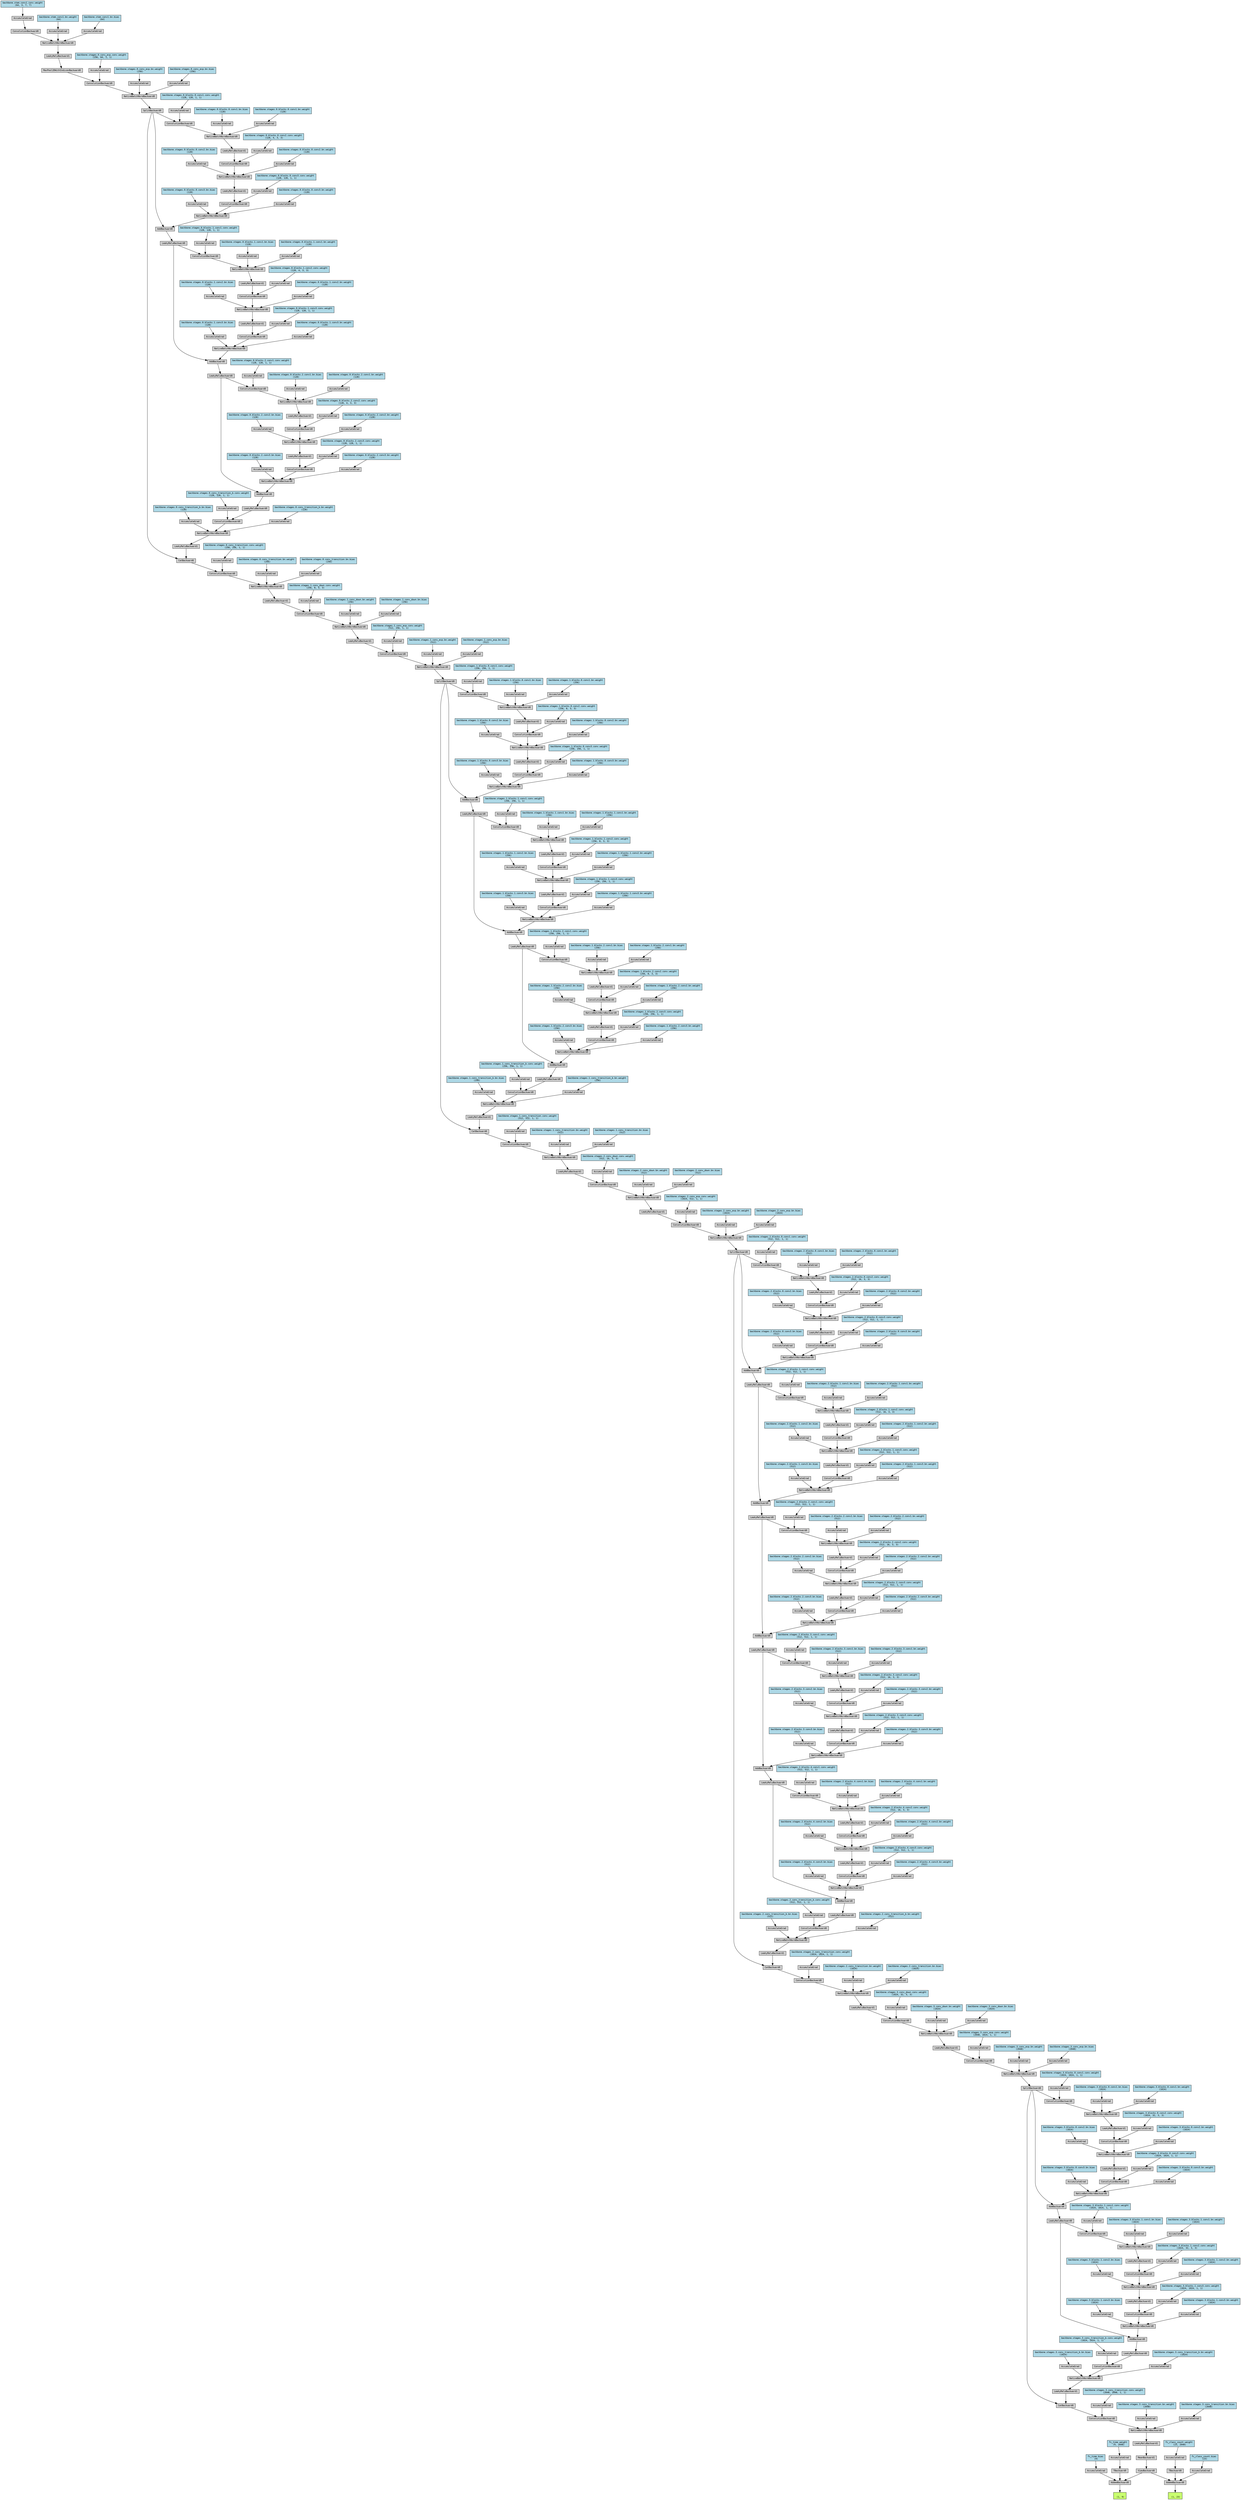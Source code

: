 digraph {
	graph [size="161.1,161.1"]
	node [align=left fontname=monospace fontsize=10 height=0.2 ranksep=0.1 shape=box style=filled]
	139917091875232 [label="
 (1, 23)" fillcolor=darkolivegreen1]
	139916966796112 [label=AddmmBackward0]
	139916966796160 -> 139916966796112
	139916967378752 [label="fc_class_count.bias
 (23)" fillcolor=lightblue]
	139916967378752 -> 139916966796160
	139916966796160 [label=AccumulateGrad]
	139916966796784 -> 139916966796112
	139916966796784 [label=ViewBackward0]
	139916966796496 -> 139916966796784
	139916966796496 [label=MeanBackward1]
	139916966795776 -> 139916966796496
	139916966795776 [label=LeakyReluBackward1]
	139916966795632 -> 139916966795776
	139916966795632 [label=NativeBatchNormBackward0]
	139916966795584 -> 139916966795632
	139916966795584 [label=ConvolutionBackward0]
	139916966795200 -> 139916966795584
	139916966795200 [label=CatBackward0]
	139916966794864 -> 139916966795200
	139916966794864 [label=SplitBackward0]
	139916966794672 -> 139916966794864
	139916966794672 [label=NativeBatchNormBackward0]
	139916966794624 -> 139916966794672
	139916966794624 [label=ConvolutionBackward0]
	139916966794240 -> 139916966794624
	139916966794240 [label=LeakyReluBackward1]
	139916966793904 -> 139916966794240
	139916966793904 [label=NativeBatchNormBackward0]
	139916966793808 -> 139916966793904
	139916966793808 [label=ConvolutionBackward0]
	139916966793424 -> 139916966793808
	139916966793424 [label=LeakyReluBackward1]
	139916966793280 -> 139916966793424
	139916966793280 [label=NativeBatchNormBackward0]
	139916966764352 -> 139916966793280
	139916966764352 [label=ConvolutionBackward0]
	139916966764016 -> 139916966764352
	139916966764016 [label=CatBackward0]
	139916966763728 -> 139916966764016
	139916966763728 [label=SplitBackward0]
	139916966763584 -> 139916966763728
	139916966763584 [label=NativeBatchNormBackward0]
	139916966763392 -> 139916966763584
	139916966763392 [label=ConvolutionBackward0]
	139916966763056 -> 139916966763392
	139916966763056 [label=LeakyReluBackward1]
	139916966762768 -> 139916966763056
	139916966762768 [label=NativeBatchNormBackward0]
	139916966762576 -> 139916966762768
	139916966762576 [label=ConvolutionBackward0]
	139916966762288 -> 139916966762576
	139916966762288 [label=LeakyReluBackward1]
	139916966762096 -> 139916966762288
	139916966762096 [label=NativeBatchNormBackward0]
	139916966762048 -> 139916966762096
	139916966762048 [label=ConvolutionBackward0]
	139916966761664 -> 139916966762048
	139916966761664 [label=CatBackward0]
	139916966761328 -> 139916966761664
	139916966761328 [label=SplitBackward0]
	139916966761136 -> 139916966761328
	139916966761136 [label=NativeBatchNormBackward0]
	139916966761088 -> 139916966761136
	139916966761088 [label=ConvolutionBackward0]
	139916966760704 -> 139916966761088
	139916966760704 [label=LeakyReluBackward1]
	139916966760512 -> 139916966760704
	139916966760512 [label=NativeBatchNormBackward0]
	139916966731536 -> 139916966760512
	139916966731536 [label=ConvolutionBackward0]
	139916966731152 -> 139916966731536
	139916966731152 [label=LeakyReluBackward1]
	139916966731008 -> 139916966731152
	139916966731008 [label=NativeBatchNormBackward0]
	139916966730816 -> 139916966731008
	139916966730816 [label=ConvolutionBackward0]
	139916966730480 -> 139916966730816
	139916966730480 [label=CatBackward0]
	139916966730192 -> 139916966730480
	139916966730192 [label=SplitBackward0]
	139916966730048 -> 139916966730192
	139916966730048 [label=NativeBatchNormBackward0]
	139916966729856 -> 139916966730048
	139916966729856 [label=ConvolutionBackward0]
	139916966729520 -> 139916966729856
	139916966729520 [label=MaxPool2DWithIndicesBackward0]
	139916966729232 -> 139916966729520
	139916966729232 [label=LeakyReluBackward1]
	139916966729040 -> 139916966729232
	139916966729040 [label=NativeBatchNormBackward0]
	139916966728848 -> 139916966729040
	139916966728848 [label=ConvolutionBackward0]
	139916966728656 -> 139916966728848
	139917011348912 [label="backbone.stem.conv1.conv.weight
 (64, 3, 7, 7)" fillcolor=lightblue]
	139917011348912 -> 139916966728656
	139916966728656 [label=AccumulateGrad]
	139916966729088 -> 139916966729040
	139917011348832 [label="backbone.stem.conv1.bn.weight
 (64)" fillcolor=lightblue]
	139917011348832 -> 139916966729088
	139916966729088 [label=AccumulateGrad]
	139916966729424 -> 139916966729040
	139917011348752 [label="backbone.stem.conv1.bn.bias
 (64)" fillcolor=lightblue]
	139917011348752 -> 139916966729424
	139916966729424 [label=AccumulateGrad]
	139916966729616 -> 139916966729856
	139917011347312 [label="backbone.stages.0.conv_exp.conv.weight
 (256, 64, 1, 1)" fillcolor=lightblue]
	139917011347312 -> 139916966729616
	139916966729616 [label=AccumulateGrad]
	139916966729808 -> 139916966730048
	139917011347392 [label="backbone.stages.0.conv_exp.bn.weight
 (256)" fillcolor=lightblue]
	139917011347392 -> 139916966729808
	139916966729808 [label=AccumulateGrad]
	139916966730240 -> 139916966730048
	139917011347232 [label="backbone.stages.0.conv_exp.bn.bias
 (256)" fillcolor=lightblue]
	139917011347232 -> 139916966730240
	139916966730240 [label=AccumulateGrad]
	139916966730432 -> 139916966730480
	139916966730432 [label=LeakyReluBackward1]
	139916966729664 -> 139916966730432
	139916966729664 [label=NativeBatchNormBackward0]
	139916966729280 -> 139916966729664
	139916966729280 [label=ConvolutionBackward0]
	139916966728560 -> 139916966729280
	139916966728560 [label=LeakyReluBackward0]
	139916966728272 -> 139916966728560
	139916966728272 [label=AddBackward0]
	139916966728080 -> 139916966728272
	139916966728080 [label=NativeBatchNormBackward0]
	139916966727936 -> 139916966728080
	139916966727936 [label=ConvolutionBackward0]
	139916966727744 -> 139916966727936
	139916966727744 [label=LeakyReluBackward1]
	139916966702672 -> 139916966727744
	139916966702672 [label=NativeBatchNormBackward0]
	139916966702480 -> 139916966702672
	139916966702480 [label=ConvolutionBackward0]
	139916966702192 -> 139916966702480
	139916966702192 [label=LeakyReluBackward1]
	139916966702000 -> 139916966702192
	139916966702000 [label=NativeBatchNormBackward0]
	139916966701952 -> 139916966702000
	139916966701952 [label=ConvolutionBackward0]
	139916966728320 -> 139916966701952
	139916966728320 [label=LeakyReluBackward0]
	139916966701376 -> 139916966728320
	139916966701376 [label=AddBackward0]
	139916966701184 -> 139916966701376
	139916966701184 [label=NativeBatchNormBackward0]
	139916966700944 -> 139916966701184
	139916966700944 [label=ConvolutionBackward0]
	139916966700560 -> 139916966700944
	139916966700560 [label=LeakyReluBackward1]
	139916966700416 -> 139916966700560
	139916966700416 [label=NativeBatchNormBackward0]
	139916966700224 -> 139916966700416
	139916966700224 [label=ConvolutionBackward0]
	139916966700032 -> 139916966700224
	139916966700032 [label=LeakyReluBackward1]
	139916966699600 -> 139916966700032
	139916966699600 [label=NativeBatchNormBackward0]
	139916966699408 -> 139916966699600
	139916966699408 [label=ConvolutionBackward0]
	139916966701232 -> 139916966699408
	139916966701232 [label=LeakyReluBackward0]
	139916966699072 -> 139916966701232
	139916966699072 [label=AddBackward0]
	139916966699312 -> 139916966699072
	139916966699312 [label=NativeBatchNormBackward0]
	139916966674000 -> 139916966699312
	139916966674000 [label=ConvolutionBackward0]
	139916966673712 -> 139916966674000
	139916966673712 [label=LeakyReluBackward1]
	139916966673520 -> 139916966673712
	139916966673520 [label=NativeBatchNormBackward0]
	139916966673472 -> 139916966673520
	139916966673472 [label=ConvolutionBackward0]
	139916966673088 -> 139916966673472
	139916966673088 [label=LeakyReluBackward1]
	139916966672752 -> 139916966673088
	139916966672752 [label=NativeBatchNormBackward0]
	139916966672656 -> 139916966672752
	139916966672656 [label=ConvolutionBackward0]
	139916966730192 -> 139916966672656
	139916966672272 -> 139916966672656
	139917011345632 [label="backbone.stages.0.blocks.0.conv1.conv.weight
 (128, 128, 1, 1)" fillcolor=lightblue]
	139917011345632 -> 139916966672272
	139916966672272 [label=AccumulateGrad]
	139916966672704 -> 139916966672752
	139917099063552 [label="backbone.stages.0.blocks.0.conv1.bn.weight
 (128)" fillcolor=lightblue]
	139917099063552 -> 139916966672704
	139916966672704 [label=AccumulateGrad]
	139916966672848 -> 139916966672752
	139917010835232 [label="backbone.stages.0.blocks.0.conv1.bn.bias
 (128)" fillcolor=lightblue]
	139917010835232 -> 139916966672848
	139916966672848 [label=AccumulateGrad]
	139916966673040 -> 139916966673472
	139917010834752 [label="backbone.stages.0.blocks.0.conv2.conv.weight
 (128, 4, 3, 3)" fillcolor=lightblue]
	139917010834752 -> 139916966673040
	139916966673040 [label=AccumulateGrad]
	139916966673424 -> 139916966673520
	139917010834912 [label="backbone.stages.0.blocks.0.conv2.bn.weight
 (128)" fillcolor=lightblue]
	139917010834912 -> 139916966673424
	139916966673424 [label=AccumulateGrad]
	139916966673664 -> 139916966673520
	139917010835072 [label="backbone.stages.0.blocks.0.conv2.bn.bias
 (128)" fillcolor=lightblue]
	139917010835072 -> 139916966673664
	139916966673664 [label=AccumulateGrad]
	139916966673856 -> 139916966674000
	139917010834272 [label="backbone.stages.0.blocks.0.conv3.conv.weight
 (128, 128, 1, 1)" fillcolor=lightblue]
	139917010834272 -> 139916966673856
	139916966673856 [label=AccumulateGrad]
	139916966674240 -> 139916966699312
	139917010834432 [label="backbone.stages.0.blocks.0.conv3.bn.weight
 (128)" fillcolor=lightblue]
	139917010834432 -> 139916966674240
	139916966674240 [label=AccumulateGrad]
	139916966674384 -> 139916966699312
	139917010834592 [label="backbone.stages.0.blocks.0.conv3.bn.bias
 (128)" fillcolor=lightblue]
	139917010834592 -> 139916966674384
	139916966674384 [label=AccumulateGrad]
	139916966730192 -> 139916966699072
	139916966699216 -> 139916966699408
	139917010833952 [label="backbone.stages.0.blocks.1.conv1.conv.weight
 (128, 128, 1, 1)" fillcolor=lightblue]
	139917010833952 -> 139916966699216
	139916966699216 [label=AccumulateGrad]
	139916966699648 -> 139916966699600
	139917010834112 [label="backbone.stages.0.blocks.1.conv1.bn.weight
 (128)" fillcolor=lightblue]
	139917010834112 -> 139916966699648
	139916966699648 [label=AccumulateGrad]
	139916966699792 -> 139916966699600
	139917010833552 [label="backbone.stages.0.blocks.1.conv1.bn.bias
 (128)" fillcolor=lightblue]
	139917010833552 -> 139916966699792
	139916966699792 [label=AccumulateGrad]
	139916966699984 -> 139916966700224
	139917010835872 [label="backbone.stages.0.blocks.1.conv2.conv.weight
 (128, 4, 3, 3)" fillcolor=lightblue]
	139917010835872 -> 139916966699984
	139916966699984 [label=AccumulateGrad]
	139916966700272 -> 139916966700416
	139917010835952 [label="backbone.stages.0.blocks.1.conv2.bn.weight
 (128)" fillcolor=lightblue]
	139917010835952 -> 139916966700272
	139916966700272 [label=AccumulateGrad]
	139916966700608 -> 139916966700416
	139917010835712 [label="backbone.stages.0.blocks.1.conv2.bn.bias
 (128)" fillcolor=lightblue]
	139917010835712 -> 139916966700608
	139916966700608 [label=AccumulateGrad]
	139916966700800 -> 139916966700944
	139917010836192 [label="backbone.stages.0.blocks.1.conv3.conv.weight
 (128, 128, 1, 1)" fillcolor=lightblue]
	139917010836192 -> 139916966700800
	139916966700800 [label=AccumulateGrad]
	139916966701040 -> 139916966701184
	139917010836272 [label="backbone.stages.0.blocks.1.conv3.bn.weight
 (128)" fillcolor=lightblue]
	139917010836272 -> 139916966701040
	139916966701040 [label=AccumulateGrad]
	139916966701136 -> 139916966701184
	139917010836352 [label="backbone.stages.0.blocks.1.conv3.bn.bias
 (128)" fillcolor=lightblue]
	139917010836352 -> 139916966701136
	139916966701136 [label=AccumulateGrad]
	139916966701232 -> 139916966701376
	139916966701568 -> 139916966701952
	139917010836752 [label="backbone.stages.0.blocks.2.conv1.conv.weight
 (128, 128, 1, 1)" fillcolor=lightblue]
	139917010836752 -> 139916966701568
	139916966701568 [label=AccumulateGrad]
	139916966701904 -> 139916966702000
	139917010836832 [label="backbone.stages.0.blocks.2.conv1.bn.weight
 (128)" fillcolor=lightblue]
	139917010836832 -> 139916966701904
	139916966701904 [label=AccumulateGrad]
	139916966702144 -> 139916966702000
	139917010836912 [label="backbone.stages.0.blocks.2.conv1.bn.bias
 (128)" fillcolor=lightblue]
	139917010836912 -> 139916966702144
	139916966702144 [label=AccumulateGrad]
	139916966702336 -> 139916966702480
	139917010837392 [label="backbone.stages.0.blocks.2.conv2.conv.weight
 (128, 4, 3, 3)" fillcolor=lightblue]
	139917010837392 -> 139916966702336
	139916966702336 [label=AccumulateGrad]
	139916966702720 -> 139916966702672
	139916968591424 [label="backbone.stages.0.blocks.2.conv2.bn.weight
 (128)" fillcolor=lightblue]
	139916968591424 -> 139916966702720
	139916966702720 [label=AccumulateGrad]
	139916966702864 -> 139916966702672
	139916968591504 [label="backbone.stages.0.blocks.2.conv2.bn.bias
 (128)" fillcolor=lightblue]
	139916968591504 -> 139916966702864
	139916966702864 [label=AccumulateGrad]
	139916966702960 -> 139916966727936
	139916968591824 [label="backbone.stages.0.blocks.2.conv3.conv.weight
 (128, 128, 1, 1)" fillcolor=lightblue]
	139916968591824 -> 139916966702960
	139916966702960 [label=AccumulateGrad]
	139916966727888 -> 139916966728080
	139916968591904 [label="backbone.stages.0.blocks.2.conv3.bn.weight
 (128)" fillcolor=lightblue]
	139916968591904 -> 139916966727888
	139916966727888 [label=AccumulateGrad]
	139916966728128 -> 139916966728080
	139916968591984 [label="backbone.stages.0.blocks.2.conv3.bn.bias
 (128)" fillcolor=lightblue]
	139916968591984 -> 139916966728128
	139916966728128 [label=AccumulateGrad]
	139916966728320 -> 139916966728272
	139916966728464 -> 139916966729280
	139916968592304 [label="backbone.stages.0.conv_transition_b.conv.weight
 (128, 128, 1, 1)" fillcolor=lightblue]
	139916968592304 -> 139916966728464
	139916966728464 [label=AccumulateGrad]
	139916966728896 -> 139916966729664
	139916968592384 [label="backbone.stages.0.conv_transition_b.bn.weight
 (128)" fillcolor=lightblue]
	139916968592384 -> 139916966728896
	139916966728896 [label=AccumulateGrad]
	139916966730000 -> 139916966729664
	139916968592464 [label="backbone.stages.0.conv_transition_b.bn.bias
 (128)" fillcolor=lightblue]
	139916968592464 -> 139916966730000
	139916966730000 [label=AccumulateGrad]
	139916966730576 -> 139916966730816
	139916968592864 [label="backbone.stages.0.conv_transition.conv.weight
 (256, 256, 1, 1)" fillcolor=lightblue]
	139916968592864 -> 139916966730576
	139916966730576 [label=AccumulateGrad]
	139916966730768 -> 139916966731008
	139916968592944 [label="backbone.stages.0.conv_transition.bn.weight
 (256)" fillcolor=lightblue]
	139916968592944 -> 139916966730768
	139916966730768 [label=AccumulateGrad]
	139916966731200 -> 139916966731008
	139916968593024 [label="backbone.stages.0.conv_transition.bn.bias
 (256)" fillcolor=lightblue]
	139916968593024 -> 139916966731200
	139916966731200 [label=AccumulateGrad]
	139916966731392 -> 139916966731536
	139916968593504 [label="backbone.stages.1.conv_down.conv.weight
 (256, 8, 3, 3)" fillcolor=lightblue]
	139916968593504 -> 139916966731392
	139916966731392 [label=AccumulateGrad]
	139916966731584 -> 139916966760512
	139916968593584 [label="backbone.stages.1.conv_down.bn.weight
 (256)" fillcolor=lightblue]
	139916968593584 -> 139916966731584
	139916966731584 [label=AccumulateGrad]
	139916966731728 -> 139916966760512
	139916968593664 [label="backbone.stages.1.conv_down.bn.bias
 (256)" fillcolor=lightblue]
	139916968593664 -> 139916966731728
	139916966731728 [label=AccumulateGrad]
	139916966760656 -> 139916966761088
	139916968593984 [label="backbone.stages.1.conv_exp.conv.weight
 (512, 256, 1, 1)" fillcolor=lightblue]
	139916968593984 -> 139916966760656
	139916966760656 [label=AccumulateGrad]
	139916966761040 -> 139916966761136
	139916968594064 [label="backbone.stages.1.conv_exp.bn.weight
 (512)" fillcolor=lightblue]
	139916968594064 -> 139916966761040
	139916966761040 [label=AccumulateGrad]
	139916966761280 -> 139916966761136
	139916968594144 [label="backbone.stages.1.conv_exp.bn.bias
 (512)" fillcolor=lightblue]
	139916968594144 -> 139916966761280
	139916966761280 [label=AccumulateGrad]
	139916966761472 -> 139916966761664
	139916966761472 [label=LeakyReluBackward1]
	139916966760896 -> 139916966761472
	139916966760896 [label=NativeBatchNormBackward0]
	139916966761232 -> 139916966760896
	139916966761232 [label=ConvolutionBackward0]
	139916966730960 -> 139916966761232
	139916966730960 [label=LeakyReluBackward0]
	139916966730384 -> 139916966730960
	139916966730384 [label=AddBackward0]
	139916966727792 -> 139916966730384
	139916966727792 [label=NativeBatchNormBackward0]
	139916966728512 -> 139916966727792
	139916966728512 [label=ConvolutionBackward0]
	139916966701520 -> 139916966728512
	139916966701520 [label=LeakyReluBackward1]
	139916966700992 -> 139916966701520
	139916966700992 [label=NativeBatchNormBackward0]
	139916966701328 -> 139916966700992
	139916966701328 [label=ConvolutionBackward0]
	139916966700368 -> 139916966701328
	139916966700368 [label=LeakyReluBackward1]
	139916966699840 -> 139916966700368
	139916966699840 [label=NativeBatchNormBackward0]
	139916966699120 -> 139916966699840
	139916966699120 [label=ConvolutionBackward0]
	139916966728704 -> 139916966699120
	139916966728704 [label=LeakyReluBackward0]
	139916966672512 -> 139916966728704
	139916966672512 [label=AddBackward0]
	139916966672896 -> 139916966672512
	139916966672896 [label=NativeBatchNormBackward0]
	139916966672464 -> 139916966672896
	139916966672464 [label=ConvolutionBackward0]
	139916966671792 -> 139916966672464
	139916966671792 [label=LeakyReluBackward1]
	139916966671600 -> 139916966671792
	139916966671600 [label=NativeBatchNormBackward0]
	139916966671552 -> 139916966671600
	139916966671552 [label=ConvolutionBackward0]
	139916966671168 -> 139916966671552
	139916966671168 [label=LeakyReluBackward1]
	139916966670832 -> 139916966671168
	139916966670832 [label=NativeBatchNormBackward0]
	139916966670736 -> 139916966670832
	139916966670736 [label=ConvolutionBackward0]
	139916966672560 -> 139916966670736
	139916966672560 [label=LeakyReluBackward0]
	139916966670544 -> 139916966672560
	139916966670544 [label=AddBackward0]
	139916966645328 -> 139916966670544
	139916966645328 [label=NativeBatchNormBackward0]
	139916966645232 -> 139916966645328
	139916966645232 [label=ConvolutionBackward0]
	139916966644944 -> 139916966645232
	139916966644944 [label=LeakyReluBackward1]
	139916966644800 -> 139916966644944
	139916966644800 [label=NativeBatchNormBackward0]
	139916966644608 -> 139916966644800
	139916966644608 [label=ConvolutionBackward0]
	139916966644224 -> 139916966644608
	139916966644224 [label=LeakyReluBackward1]
	139916966643984 -> 139916966644224
	139916966643984 [label=NativeBatchNormBackward0]
	139916966643792 -> 139916966643984
	139916966643792 [label=ConvolutionBackward0]
	139916966761328 -> 139916966643792
	139916966643408 -> 139916966643792
	139916968594624 [label="backbone.stages.1.blocks.0.conv1.conv.weight
 (256, 256, 1, 1)" fillcolor=lightblue]
	139916968594624 -> 139916966643408
	139916966643408 [label=AccumulateGrad]
	139916966644032 -> 139916966643984
	139916968594704 [label="backbone.stages.1.blocks.0.conv1.bn.weight
 (256)" fillcolor=lightblue]
	139916968594704 -> 139916966644032
	139916966644032 [label=AccumulateGrad]
	139916966644176 -> 139916966643984
	139916968594784 [label="backbone.stages.1.blocks.0.conv1.bn.bias
 (256)" fillcolor=lightblue]
	139916968594784 -> 139916966644176
	139916966644176 [label=AccumulateGrad]
	139916966644272 -> 139916966644608
	139916968595264 [label="backbone.stages.1.blocks.0.conv2.conv.weight
 (256, 8, 3, 3)" fillcolor=lightblue]
	139916968595264 -> 139916966644272
	139916966644272 [label=AccumulateGrad]
	139916966644560 -> 139916966644800
	139916968595344 [label="backbone.stages.1.blocks.0.conv2.bn.weight
 (256)" fillcolor=lightblue]
	139916968595344 -> 139916966644560
	139916966644560 [label=AccumulateGrad]
	139916966644992 -> 139916966644800
	139916968804416 [label="backbone.stages.1.blocks.0.conv2.bn.bias
 (256)" fillcolor=lightblue]
	139916968804416 -> 139916966644992
	139916966644992 [label=AccumulateGrad]
	139916966645040 -> 139916966645232
	139916968804736 [label="backbone.stages.1.blocks.0.conv3.conv.weight
 (256, 256, 1, 1)" fillcolor=lightblue]
	139916968804736 -> 139916966645040
	139916966645040 [label=AccumulateGrad]
	139916966645376 -> 139916966645328
	139916968804816 [label="backbone.stages.1.blocks.0.conv3.bn.weight
 (256)" fillcolor=lightblue]
	139916968804816 -> 139916966645376
	139916966645376 [label=AccumulateGrad]
	139916966645712 -> 139916966645328
	139916968804896 [label="backbone.stages.1.blocks.0.conv3.bn.bias
 (256)" fillcolor=lightblue]
	139916968804896 -> 139916966645712
	139916966645712 [label=AccumulateGrad]
	139916966761328 -> 139916966670544
	139916966670400 -> 139916966670736
	139916968805296 [label="backbone.stages.1.blocks.1.conv1.conv.weight
 (256, 256, 1, 1)" fillcolor=lightblue]
	139916968805296 -> 139916966670400
	139916966670400 [label=AccumulateGrad]
	139916966670784 -> 139916966670832
	139916968805376 [label="backbone.stages.1.blocks.1.conv1.bn.weight
 (256)" fillcolor=lightblue]
	139916968805376 -> 139916966670784
	139916966670784 [label=AccumulateGrad]
	139916966670928 -> 139916966670832
	139916968805456 [label="backbone.stages.1.blocks.1.conv1.bn.bias
 (256)" fillcolor=lightblue]
	139916968805456 -> 139916966670928
	139916966670928 [label=AccumulateGrad]
	139916966671120 -> 139916966671552
	139916968805936 [label="backbone.stages.1.blocks.1.conv2.conv.weight
 (256, 8, 3, 3)" fillcolor=lightblue]
	139916968805936 -> 139916966671120
	139916966671120 [label=AccumulateGrad]
	139916966671504 -> 139916966671600
	139916968806016 [label="backbone.stages.1.blocks.1.conv2.bn.weight
 (256)" fillcolor=lightblue]
	139916968806016 -> 139916966671504
	139916966671504 [label=AccumulateGrad]
	139916966671744 -> 139916966671600
	139916968806096 [label="backbone.stages.1.blocks.1.conv2.bn.bias
 (256)" fillcolor=lightblue]
	139916968806096 -> 139916966671744
	139916966671744 [label=AccumulateGrad]
	139916966671936 -> 139916966672464
	139916968806416 [label="backbone.stages.1.blocks.1.conv3.conv.weight
 (256, 256, 1, 1)" fillcolor=lightblue]
	139916968806416 -> 139916966671936
	139916966671936 [label=AccumulateGrad]
	139916966672320 -> 139916966672896
	139916968806496 [label="backbone.stages.1.blocks.1.conv3.bn.weight
 (256)" fillcolor=lightblue]
	139916968806496 -> 139916966672320
	139916966672320 [label=AccumulateGrad]
	139916966672080 -> 139916966672896
	139916968806576 [label="backbone.stages.1.blocks.1.conv3.bn.bias
 (256)" fillcolor=lightblue]
	139916968806576 -> 139916966672080
	139916966672080 [label=AccumulateGrad]
	139916966672560 -> 139916966672512
	139916966673232 -> 139916966699120
	139916968806976 [label="backbone.stages.1.blocks.2.conv1.conv.weight
 (256, 256, 1, 1)" fillcolor=lightblue]
	139916968806976 -> 139916966673232
	139916966673232 [label=AccumulateGrad]
	139916966699264 -> 139916966699840
	139916968807056 [label="backbone.stages.1.blocks.2.conv1.bn.weight
 (256)" fillcolor=lightblue]
	139916968807056 -> 139916966699264
	139916966699264 [label=AccumulateGrad]
	139916966674048 -> 139916966699840
	139916968807136 [label="backbone.stages.1.blocks.2.conv1.bn.bias
 (256)" fillcolor=lightblue]
	139916968807136 -> 139916966674048
	139916966674048 [label=AccumulateGrad]
	139916966700176 -> 139916966701328
	139916968807616 [label="backbone.stages.1.blocks.2.conv2.conv.weight
 (256, 8, 3, 3)" fillcolor=lightblue]
	139916968807616 -> 139916966700176
	139916966700176 [label=AccumulateGrad]
	139916966701760 -> 139916966700992
	139916968807696 [label="backbone.stages.1.blocks.2.conv2.bn.weight
 (256)" fillcolor=lightblue]
	139916968807696 -> 139916966701760
	139916966701760 [label=AccumulateGrad]
	139916966701712 -> 139916966700992
	139916968807776 [label="backbone.stages.1.blocks.2.conv2.bn.bias
 (256)" fillcolor=lightblue]
	139916968807776 -> 139916966701712
	139916966701712 [label=AccumulateGrad]
	139916966702912 -> 139916966728512
	139916968808096 [label="backbone.stages.1.blocks.2.conv3.conv.weight
 (256, 256, 1, 1)" fillcolor=lightblue]
	139916968808096 -> 139916966702912
	139916966702912 [label=AccumulateGrad]
	139916966728752 -> 139916966727792
	139916968808176 [label="backbone.stages.1.blocks.2.conv3.bn.weight
 (256)" fillcolor=lightblue]
	139916968808176 -> 139916966728752
	139916966728752 [label=AccumulateGrad]
	139916966703056 -> 139916966727792
	139916968808256 [label="backbone.stages.1.blocks.2.conv3.bn.bias
 (256)" fillcolor=lightblue]
	139916968808256 -> 139916966703056
	139916966703056 [label=AccumulateGrad]
	139916966728704 -> 139916966730384
	139916966730672 -> 139916966761232
	139916968517856 [label="backbone.stages.1.conv_transition_b.conv.weight
 (256, 256, 1, 1)" fillcolor=lightblue]
	139916968517856 -> 139916966730672
	139916966730672 [label=AccumulateGrad]
	139916966731440 -> 139916966760896
	139916968517936 [label="backbone.stages.1.conv_transition_b.bn.weight
 (256)" fillcolor=lightblue]
	139916968517936 -> 139916966731440
	139916966731440 [label=AccumulateGrad]
	139916966731344 -> 139916966760896
	139916968518016 [label="backbone.stages.1.conv_transition_b.bn.bias
 (256)" fillcolor=lightblue]
	139916968518016 -> 139916966731344
	139916966731344 [label=AccumulateGrad]
	139916966761616 -> 139916966762048
	139916968518416 [label="backbone.stages.1.conv_transition.conv.weight
 (512, 512, 1, 1)" fillcolor=lightblue]
	139916968518416 -> 139916966761616
	139916966761616 [label=AccumulateGrad]
	139916966762000 -> 139916966762096
	139916968518496 [label="backbone.stages.1.conv_transition.bn.weight
 (512)" fillcolor=lightblue]
	139916968518496 -> 139916966762000
	139916966762000 [label=AccumulateGrad]
	139916966762240 -> 139916966762096
	139916968518576 [label="backbone.stages.1.conv_transition.bn.bias
 (512)" fillcolor=lightblue]
	139916968518576 -> 139916966762240
	139916966762240 [label=AccumulateGrad]
	139916966762432 -> 139916966762576
	139916968519056 [label="backbone.stages.2.conv_down.conv.weight
 (512, 16, 3, 3)" fillcolor=lightblue]
	139916968519056 -> 139916966762432
	139916966762432 [label=AccumulateGrad]
	139916966762816 -> 139916966762768
	139916968519136 [label="backbone.stages.2.conv_down.bn.weight
 (512)" fillcolor=lightblue]
	139916968519136 -> 139916966762816
	139916966762816 [label=AccumulateGrad]
	139916966762960 -> 139916966762768
	139916968519216 [label="backbone.stages.2.conv_down.bn.bias
 (512)" fillcolor=lightblue]
	139916968519216 -> 139916966762960
	139916966762960 [label=AccumulateGrad]
	139916966763152 -> 139916966763392
	139916968519536 [label="backbone.stages.2.conv_exp.conv.weight
 (1024, 512, 1, 1)" fillcolor=lightblue]
	139916968519536 -> 139916966763152
	139916966763152 [label=AccumulateGrad]
	139916966763344 -> 139916966763584
	139916968519616 [label="backbone.stages.2.conv_exp.bn.weight
 (1024)" fillcolor=lightblue]
	139916968519616 -> 139916966763344
	139916966763344 [label=AccumulateGrad]
	139916966763776 -> 139916966763584
	139916968519696 [label="backbone.stages.2.conv_exp.bn.bias
 (1024)" fillcolor=lightblue]
	139916968519696 -> 139916966763776
	139916966763776 [label=AccumulateGrad]
	139916966763968 -> 139916966764016
	139916966763968 [label=LeakyReluBackward1]
	139916966763200 -> 139916966763968
	139916966763200 [label=NativeBatchNormBackward0]
	139916966762624 -> 139916966763200
	139916966762624 [label=ConvolutionBackward0]
	139916966762192 -> 139916966762624
	139916966762192 [label=LeakyReluBackward0]
	139916966761424 -> 139916966762192
	139916966761424 [label=AddBackward0]
	139916966729472 -> 139916966761424
	139916966729472 [label=NativeBatchNormBackward0]
	139916966729712 -> 139916966729472
	139916966729712 [label=ConvolutionBackward0]
	139916966699456 -> 139916966729712
	139916966699456 [label=LeakyReluBackward1]
	139916966672128 -> 139916966699456
	139916966672128 [label=NativeBatchNormBackward0]
	139916966673616 -> 139916966672128
	139916966673616 [label=ConvolutionBackward0]
	139916966671696 -> 139916966673616
	139916966671696 [label=LeakyReluBackward1]
	139916966670976 -> 139916966671696
	139916966670976 [label=NativeBatchNormBackward0]
	139916966645568 -> 139916966670976
	139916966645568 [label=ConvolutionBackward0]
	139916966730624 -> 139916966645568
	139916966730624 [label=LeakyReluBackward0]
	139916966643840 -> 139916966730624
	139916966643840 [label=AddBackward0]
	139916966643312 -> 139916966643840
	139916966643312 [label=NativeBatchNormBackward0]
	139916966643264 -> 139916966643312
	139916966643264 [label=ConvolutionBackward0]
	139916966643072 -> 139916966643264
	139916966643072 [label=LeakyReluBackward1]
	139916966642640 -> 139916966643072
	139916966642640 [label=NativeBatchNormBackward0]
	139916966642448 -> 139916966642640
	139916966642448 [label=ConvolutionBackward0]
	139916966642256 -> 139916966642448
	139916966642256 [label=LeakyReluBackward1]
	139916966642112 -> 139916966642256
	139916966642112 [label=NativeBatchNormBackward0]
	139916966641920 -> 139916966642112
	139916966641920 [label=ConvolutionBackward0]
	139916966644080 -> 139916966641920
	139916966644080 [label=LeakyReluBackward0]
	139916967222912 -> 139916966644080
	139916967222912 [label=AddBackward0]
	139916967222768 -> 139916967222912
	139916967222768 [label=NativeBatchNormBackward0]
	139916967222480 -> 139916967222768
	139916967222480 [label=ConvolutionBackward0]
	139916967222096 -> 139916967222480
	139916967222096 [label=LeakyReluBackward1]
	139916967221952 -> 139916967222096
	139916967221952 [label=NativeBatchNormBackward0]
	139916967221808 -> 139916967221952
	139916967221808 [label=ConvolutionBackward0]
	139916967221568 -> 139916967221808
	139916967221568 [label=LeakyReluBackward1]
	139916967221136 -> 139916967221568
	139916967221136 [label=NativeBatchNormBackward0]
	139916967221040 -> 139916967221136
	139916967221040 [label=ConvolutionBackward0]
	139916967222864 -> 139916967221040
	139916967222864 [label=LeakyReluBackward0]
	139916967220560 -> 139916967222864
	139916967220560 [label=AddBackward0]
	139916967220368 -> 139916967220560
	139916967220368 [label=NativeBatchNormBackward0]
	139916967220224 -> 139916967220368
	139916967220224 [label=ConvolutionBackward0]
	139916967219888 -> 139916967220224
	139916967219888 [label=LeakyReluBackward1]
	139916967219600 -> 139916967219888
	139916967219600 [label=NativeBatchNormBackward0]
	139916967219408 -> 139916967219600
	139916967219408 [label=ConvolutionBackward0]
	139916967219264 -> 139916967219408
	139916967219264 [label=LeakyReluBackward1]
	139916967186096 -> 139916967219264
	139916967186096 [label=NativeBatchNormBackward0]
	139916967186048 -> 139916967186096
	139916967186048 [label=ConvolutionBackward0]
	139916967220608 -> 139916967186048
	139916967220608 [label=LeakyReluBackward0]
	139916967185472 -> 139916967220608
	139916967185472 [label=AddBackward0]
	139916967185280 -> 139916967185472
	139916967185280 [label=NativeBatchNormBackward0]
	139916967185136 -> 139916967185280
	139916967185136 [label=ConvolutionBackward0]
	139916967184896 -> 139916967185136
	139916967184896 [label=LeakyReluBackward1]
	139916967184464 -> 139916967184896
	139916967184464 [label=NativeBatchNormBackward0]
	139916967184368 -> 139916967184464
	139916967184368 [label=ConvolutionBackward0]
	139916967184080 -> 139916967184368
	139916967184080 [label=LeakyReluBackward1]
	139916967183936 -> 139916967184080
	139916967183936 [label=NativeBatchNormBackward0]
	139916967183744 -> 139916967183936
	139916967183744 [label=ConvolutionBackward0]
	139916966763728 -> 139916967183744
	139916967183360 -> 139916967183744
	139916968520176 [label="backbone.stages.2.blocks.0.conv1.conv.weight
 (512, 512, 1, 1)" fillcolor=lightblue]
	139916968520176 -> 139916967183360
	139916967183360 [label=AccumulateGrad]
	139916967183696 -> 139916967183936
	139916968520256 [label="backbone.stages.2.blocks.0.conv1.bn.weight
 (512)" fillcolor=lightblue]
	139916968520256 -> 139916967183696
	139916967183696 [label=AccumulateGrad]
	139916967184128 -> 139916967183936
	139916968520336 [label="backbone.stages.2.blocks.0.conv1.bn.bias
 (512)" fillcolor=lightblue]
	139916968520336 -> 139916967184128
	139916967184128 [label=AccumulateGrad]
	139916967184176 -> 139916967184368
	139916968520816 [label="backbone.stages.2.blocks.0.conv2.conv.weight
 (512, 16, 3, 3)" fillcolor=lightblue]
	139916968520816 -> 139916967184176
	139916967184176 [label=AccumulateGrad]
	139916967184512 -> 139916967184464
	139916968520896 [label="backbone.stages.2.blocks.0.conv2.bn.weight
 (512)" fillcolor=lightblue]
	139916968520896 -> 139916967184512
	139916967184512 [label=AccumulateGrad]
	139916967184656 -> 139916967184464
	139916968520976 [label="backbone.stages.2.blocks.0.conv2.bn.bias
 (512)" fillcolor=lightblue]
	139916968520976 -> 139916967184656
	139916967184656 [label=AccumulateGrad]
	139916967184848 -> 139916967185136
	139916968521296 [label="backbone.stages.2.blocks.0.conv3.conv.weight
 (512, 512, 1, 1)" fillcolor=lightblue]
	139916968521296 -> 139916967184848
	139916967184848 [label=AccumulateGrad]
	139916967185232 -> 139916967185280
	139916968521376 [label="backbone.stages.2.blocks.0.conv3.bn.weight
 (512)" fillcolor=lightblue]
	139916968521376 -> 139916967185232
	139916967185232 [label=AccumulateGrad]
	139916967185856 -> 139916967185280
	139916968521456 [label="backbone.stages.2.blocks.0.conv3.bn.bias
 (512)" fillcolor=lightblue]
	139916968521456 -> 139916967185856
	139916967185856 [label=AccumulateGrad]
	139916966763728 -> 139916967185472
	139916967185664 -> 139916967186048
	139916968255712 [label="backbone.stages.2.blocks.1.conv1.conv.weight
 (512, 512, 1, 1)" fillcolor=lightblue]
	139916968255712 -> 139916967185664
	139916967185664 [label=AccumulateGrad]
	139916967186000 -> 139916967186096
	139916968255792 [label="backbone.stages.2.blocks.1.conv1.bn.weight
 (512)" fillcolor=lightblue]
	139916968255792 -> 139916967186000
	139916967186000 [label=AccumulateGrad]
	139916967186240 -> 139916967186096
	139916968255872 [label="backbone.stages.2.blocks.1.conv1.bn.bias
 (512)" fillcolor=lightblue]
	139916968255872 -> 139916967186240
	139916967186240 [label=AccumulateGrad]
	139916967186288 -> 139916967219408
	139916968256352 [label="backbone.stages.2.blocks.1.conv2.conv.weight
 (512, 16, 3, 3)" fillcolor=lightblue]
	139916968256352 -> 139916967186288
	139916967186288 [label=AccumulateGrad]
	139916967219648 -> 139916967219600
	139916968256432 [label="backbone.stages.2.blocks.1.conv2.bn.weight
 (512)" fillcolor=lightblue]
	139916968256432 -> 139916967219648
	139916967219648 [label=AccumulateGrad]
	139916967219792 -> 139916967219600
	139916968256512 [label="backbone.stages.2.blocks.1.conv2.bn.bias
 (512)" fillcolor=lightblue]
	139916968256512 -> 139916967219792
	139916967219792 [label=AccumulateGrad]
	139916967219984 -> 139916967220224
	139916968256832 [label="backbone.stages.2.blocks.1.conv3.conv.weight
 (512, 512, 1, 1)" fillcolor=lightblue]
	139916968256832 -> 139916967219984
	139916967219984 [label=AccumulateGrad]
	139916967220176 -> 139916967220368
	139916968256912 [label="backbone.stages.2.blocks.1.conv3.bn.weight
 (512)" fillcolor=lightblue]
	139916968256912 -> 139916967220176
	139916967220176 [label=AccumulateGrad]
	139916967220416 -> 139916967220368
	139916968256992 [label="backbone.stages.2.blocks.1.conv3.bn.bias
 (512)" fillcolor=lightblue]
	139916968256992 -> 139916967220416
	139916967220416 [label=AccumulateGrad]
	139916967220608 -> 139916967220560
	139916967220752 -> 139916967221040
	139916968257392 [label="backbone.stages.2.blocks.2.conv1.conv.weight
 (512, 512, 1, 1)" fillcolor=lightblue]
	139916968257392 -> 139916967220752
	139916967220752 [label=AccumulateGrad]
	139916967221184 -> 139916967221136
	139916968257472 [label="backbone.stages.2.blocks.2.conv1.bn.weight
 (512)" fillcolor=lightblue]
	139916968257472 -> 139916967221184
	139916967221184 [label=AccumulateGrad]
	139916967221328 -> 139916967221136
	139916968257552 [label="backbone.stages.2.blocks.2.conv1.bn.bias
 (512)" fillcolor=lightblue]
	139916968257552 -> 139916967221328
	139916967221328 [label=AccumulateGrad]
	139916967221520 -> 139916967221808
	139916968258032 [label="backbone.stages.2.blocks.2.conv2.conv.weight
 (512, 16, 3, 3)" fillcolor=lightblue]
	139916968258032 -> 139916967221520
	139916967221520 [label=AccumulateGrad]
	139916967221904 -> 139916967221952
	139916968258112 [label="backbone.stages.2.blocks.2.conv2.bn.weight
 (512)" fillcolor=lightblue]
	139916968258112 -> 139916967221904
	139916967221904 [label=AccumulateGrad]
	139916967222144 -> 139916967221952
	139916968258192 [label="backbone.stages.2.blocks.2.conv2.bn.bias
 (512)" fillcolor=lightblue]
	139916968258192 -> 139916967222144
	139916967222144 [label=AccumulateGrad]
	139916967222336 -> 139916967222480
	139916968258512 [label="backbone.stages.2.blocks.2.conv3.conv.weight
 (512, 512, 1, 1)" fillcolor=lightblue]
	139916968258512 -> 139916967222336
	139916967222336 [label=AccumulateGrad]
	139916967222720 -> 139916967222768
	139916968258592 [label="backbone.stages.2.blocks.2.conv3.bn.weight
 (512)" fillcolor=lightblue]
	139916968258592 -> 139916967222720
	139916967222720 [label=AccumulateGrad]
	139916967222672 -> 139916967222768
	139916968258672 [label="backbone.stages.2.blocks.2.conv3.bn.bias
 (512)" fillcolor=lightblue]
	139916968258672 -> 139916967222672
	139916967222672 [label=AccumulateGrad]
	139916967222864 -> 139916967222912
	139916967223104 -> 139916966641920
	139916968259072 [label="backbone.stages.2.blocks.3.conv1.conv.weight
 (512, 512, 1, 1)" fillcolor=lightblue]
	139916968259072 -> 139916967223104
	139916967223104 [label=AccumulateGrad]
	139916966641872 -> 139916966642112
	139916968259152 [label="backbone.stages.2.blocks.3.conv1.bn.weight
 (512)" fillcolor=lightblue]
	139916968259152 -> 139916966641872
	139916966641872 [label=AccumulateGrad]
	139916966642160 -> 139916966642112
	139916968259232 [label="backbone.stages.2.blocks.3.conv1.bn.bias
 (512)" fillcolor=lightblue]
	139916968259232 -> 139916966642160
	139916966642160 [label=AccumulateGrad]
	139916966642304 -> 139916966642448
	139916967964896 [label="backbone.stages.2.blocks.3.conv2.conv.weight
 (512, 16, 3, 3)" fillcolor=lightblue]
	139916967964896 -> 139916966642304
	139916966642304 [label=AccumulateGrad]
	139916966642688 -> 139916966642640
	139916967964976 [label="backbone.stages.2.blocks.3.conv2.bn.weight
 (512)" fillcolor=lightblue]
	139916967964976 -> 139916966642688
	139916966642688 [label=AccumulateGrad]
	139916966642832 -> 139916966642640
	139916967965056 [label="backbone.stages.2.blocks.3.conv2.bn.bias
 (512)" fillcolor=lightblue]
	139916967965056 -> 139916966642832
	139916966642832 [label=AccumulateGrad]
	139916966643024 -> 139916966643264
	139916967965376 [label="backbone.stages.2.blocks.3.conv3.conv.weight
 (512, 512, 1, 1)" fillcolor=lightblue]
	139916967965376 -> 139916966643024
	139916966643024 [label=AccumulateGrad]
	139916966643600 -> 139916966643312
	139916967965456 [label="backbone.stages.2.blocks.3.conv3.bn.weight
 (512)" fillcolor=lightblue]
	139916967965456 -> 139916966643600
	139916966643600 [label=AccumulateGrad]
	139916966643456 -> 139916966643312
	139916967965536 [label="backbone.stages.2.blocks.3.conv3.bn.bias
 (512)" fillcolor=lightblue]
	139916967965536 -> 139916966643456
	139916966643456 [label=AccumulateGrad]
	139916966644080 -> 139916966643840
	139916966644752 -> 139916966645568
	139916967965936 [label="backbone.stages.2.blocks.4.conv1.conv.weight
 (512, 512, 1, 1)" fillcolor=lightblue]
	139916967965936 -> 139916966644752
	139916966644752 [label=AccumulateGrad]
	139916966645184 -> 139916966670976
	139916967966016 [label="backbone.stages.2.blocks.4.conv1.bn.weight
 (512)" fillcolor=lightblue]
	139916967966016 -> 139916966645184
	139916966645184 [label=AccumulateGrad]
	139916966645520 -> 139916966670976
	139916967966096 [label="backbone.stages.2.blocks.4.conv1.bn.bias
 (512)" fillcolor=lightblue]
	139916967966096 -> 139916966645520
	139916966645520 [label=AccumulateGrad]
	139916966671312 -> 139916966673616
	139916967966576 [label="backbone.stages.2.blocks.4.conv2.conv.weight
 (512, 16, 3, 3)" fillcolor=lightblue]
	139916967966576 -> 139916966671312
	139916966671312 [label=AccumulateGrad]
	139916966673808 -> 139916966672128
	139916967966656 [label="backbone.stages.2.blocks.4.conv2.bn.weight
 (512)" fillcolor=lightblue]
	139916967966656 -> 139916966673808
	139916966673808 [label=AccumulateGrad]
	139916966673280 -> 139916966672128
	139916967966736 [label="backbone.stages.2.blocks.4.conv2.bn.bias
 (512)" fillcolor=lightblue]
	139916967966736 -> 139916966673280
	139916966673280 [label=AccumulateGrad]
	139916966702096 -> 139916966729712
	139916967967056 [label="backbone.stages.2.blocks.4.conv3.conv.weight
 (512, 512, 1, 1)" fillcolor=lightblue]
	139916967967056 -> 139916966702096
	139916966702096 [label=AccumulateGrad]
	139916966702528 -> 139916966729472
	139916967967136 [label="backbone.stages.2.blocks.4.conv3.bn.weight
 (512)" fillcolor=lightblue]
	139916967967136 -> 139916966702528
	139916966702528 [label=AccumulateGrad]
	139916966702288 -> 139916966729472
	139916967967216 [label="backbone.stages.2.blocks.4.conv3.bn.bias
 (512)" fillcolor=lightblue]
	139916967967216 -> 139916966702288
	139916966702288 [label=AccumulateGrad]
	139916966730624 -> 139916966761424
	139916966761808 -> 139916966762624
	139916967967536 [label="backbone.stages.2.conv_transition_b.conv.weight
 (512, 512, 1, 1)" fillcolor=lightblue]
	139916967967536 -> 139916966761808
	139916966761808 [label=AccumulateGrad]
	139916966762384 -> 139916966763200
	139916967967616 [label="backbone.stages.2.conv_transition_b.bn.weight
 (512)" fillcolor=lightblue]
	139916967967616 -> 139916966762384
	139916966762384 [label=AccumulateGrad]
	139916966763536 -> 139916966763200
	139916967967696 [label="backbone.stages.2.conv_transition_b.bn.bias
 (512)" fillcolor=lightblue]
	139916967967696 -> 139916966763536
	139916966763536 [label=AccumulateGrad]
	139916966764112 -> 139916966764352
	139916967968096 [label="backbone.stages.2.conv_transition.conv.weight
 (1024, 1024, 1, 1)" fillcolor=lightblue]
	139916967968096 -> 139916966764112
	139916966764112 [label=AccumulateGrad]
	139916966764304 -> 139916966793280
	139916967968176 [label="backbone.stages.2.conv_transition.bn.weight
 (1024)" fillcolor=lightblue]
	139916967968176 -> 139916966764304
	139916966764304 [label=AccumulateGrad]
	139916966764496 -> 139916966793280
	139916967968256 [label="backbone.stages.2.conv_transition.bn.bias
 (1024)" fillcolor=lightblue]
	139916967968256 -> 139916966764496
	139916966764496 [label=AccumulateGrad]
	139916966793664 -> 139916966793808
	139916967665728 [label="backbone.stages.3.conv_down.conv.weight
 (1024, 32, 3, 3)" fillcolor=lightblue]
	139916967665728 -> 139916966793664
	139916966793664 [label=AccumulateGrad]
	139916966793856 -> 139916966793904
	139916967665808 [label="backbone.stages.3.conv_down.bn.weight
 (1024)" fillcolor=lightblue]
	139916967665808 -> 139916966793856
	139916966793856 [label=AccumulateGrad]
	139916966794000 -> 139916966793904
	139916967665888 [label="backbone.stages.3.conv_down.bn.bias
 (1024)" fillcolor=lightblue]
	139916967665888 -> 139916966794000
	139916966794000 [label=AccumulateGrad]
	139916966794192 -> 139916966794624
	139916967666208 [label="backbone.stages.3.conv_exp.conv.weight
 (2048, 1024, 1, 1)" fillcolor=lightblue]
	139916967666208 -> 139916966794192
	139916966794192 [label=AccumulateGrad]
	139916966794576 -> 139916966794672
	139916967666288 [label="backbone.stages.3.conv_exp.bn.weight
 (2048)" fillcolor=lightblue]
	139916967666288 -> 139916966794576
	139916966794576 [label=AccumulateGrad]
	139916966794816 -> 139916966794672
	139916967666368 [label="backbone.stages.3.conv_exp.bn.bias
 (2048)" fillcolor=lightblue]
	139916967666368 -> 139916966794816
	139916966794816 [label=AccumulateGrad]
	139916966795008 -> 139916966795200
	139916966795008 [label=LeakyReluBackward1]
	139916966731632 -> 139916966795008
	139916966731632 [label=NativeBatchNormBackward0]
	139916966793712 -> 139916966731632
	139916966793712 [label=ConvolutionBackward0]
	139916966793472 -> 139916966793712
	139916966793472 [label=LeakyReluBackward0]
	139916966763920 -> 139916966793472
	139916966763920 [label=AddBackward0]
	139916966761856 -> 139916966763920
	139916966761856 [label=NativeBatchNormBackward0]
	139916966700752 -> 139916966761856
	139916966700752 [label=ConvolutionBackward0]
	139916966670640 -> 139916966700752
	139916966670640 [label=LeakyReluBackward1]
	139916966643216 -> 139916966670640
	139916966643216 [label=NativeBatchNormBackward0]
	139916966643648 -> 139916966643216
	139916966643648 [label=ConvolutionBackward0]
	139916966642880 -> 139916966643648
	139916966642880 [label=LeakyReluBackward1]
	139916966642064 -> 139916966642880
	139916966642064 [label=NativeBatchNormBackward0]
	139916967223248 -> 139916966642064
	139916967223248 [label=ConvolutionBackward0]
	139916966763008 -> 139916967223248
	139916966763008 [label=LeakyReluBackward0]
	139916967220848 -> 139916966763008
	139916967220848 [label=AddBackward0]
	139916967221376 -> 139916967220848
	139916967221376 [label=NativeBatchNormBackward0]
	139916967220944 -> 139916967221376
	139916967220944 [label=ConvolutionBackward0]
	139916967219840 -> 139916967220944
	139916967219840 [label=LeakyReluBackward1]
	139916967185808 -> 139916967219840
	139916967185808 [label=NativeBatchNormBackward0]
	139916967185040 -> 139916967185808
	139916967185040 [label=ConvolutionBackward0]
	139916967184272 -> 139916967185040
	139916967184272 [label=LeakyReluBackward1]
	139916967183408 -> 139916967184272
	139916967183408 [label=NativeBatchNormBackward0]
	139916967183888 -> 139916967183408
	139916967183888 [label=ConvolutionBackward0]
	139916966794864 -> 139916967183888
	139916967183120 -> 139916967183888
	139916967666848 [label="backbone.stages.3.blocks.0.conv1.conv.weight
 (1024, 1024, 1, 1)" fillcolor=lightblue]
	139916967666848 -> 139916967183120
	139916967183120 [label=AccumulateGrad]
	139916967183504 -> 139916967183408
	139916967666928 [label="backbone.stages.3.blocks.0.conv1.bn.weight
 (1024)" fillcolor=lightblue]
	139916967666928 -> 139916967183504
	139916967183504 [label=AccumulateGrad]
	139916967184320 -> 139916967183408
	139916967667008 [label="backbone.stages.3.blocks.0.conv1.bn.bias
 (1024)" fillcolor=lightblue]
	139916967667008 -> 139916967184320
	139916967184320 [label=AccumulateGrad]
	139916967185088 -> 139916967185040
	139916967667488 [label="backbone.stages.3.blocks.0.conv2.conv.weight
 (1024, 32, 3, 3)" fillcolor=lightblue]
	139916967667488 -> 139916967185088
	139916967185088 [label=AccumulateGrad]
	139916967186192 -> 139916967185808
	139916967667568 [label="backbone.stages.3.blocks.0.conv2.bn.weight
 (1024)" fillcolor=lightblue]
	139916967667568 -> 139916967186192
	139916967186192 [label=AccumulateGrad]
	139916967186384 -> 139916967185808
	139916967667648 [label="backbone.stages.3.blocks.0.conv2.bn.bias
 (1024)" fillcolor=lightblue]
	139916967667648 -> 139916967186384
	139916967186384 [label=AccumulateGrad]
	139916967219456 -> 139916967220944
	139916967667968 [label="backbone.stages.3.blocks.0.conv3.conv.weight
 (1024, 1024, 1, 1)" fillcolor=lightblue]
	139916967667968 -> 139916967219456
	139916967219456 [label=AccumulateGrad]
	139916967220080 -> 139916967221376
	139916967668048 [label="backbone.stages.3.blocks.0.conv3.bn.weight
 (1024)" fillcolor=lightblue]
	139916967668048 -> 139916967220080
	139916967220080 [label=AccumulateGrad]
	139916967222288 -> 139916967221376
	139916967668128 [label="backbone.stages.3.blocks.0.conv3.bn.bias
 (1024)" fillcolor=lightblue]
	139916967668128 -> 139916967222288
	139916967222288 [label=AccumulateGrad]
	139916966794864 -> 139916967220848
	139916967221712 -> 139916967223248
	139916967668528 [label="backbone.stages.3.blocks.1.conv1.conv.weight
 (1024, 1024, 1, 1)" fillcolor=lightblue]
	139916967668528 -> 139916967221712
	139916967221712 [label=AccumulateGrad]
	139916967222528 -> 139916966642064
	139916967668608 [label="backbone.stages.3.blocks.1.conv1.bn.weight
 (1024)" fillcolor=lightblue]
	139916967668608 -> 139916967222528
	139916967222528 [label=AccumulateGrad]
	139916967223056 -> 139916966642064
	139916967668688 [label="backbone.stages.3.blocks.1.conv1.bn.bias
 (1024)" fillcolor=lightblue]
	139916967668688 -> 139916967223056
	139916967223056 [label=AccumulateGrad]
	139916966642496 -> 139916966643648
	139916967669168 [label="backbone.stages.3.blocks.1.conv2.conv.weight
 (1024, 32, 3, 3)" fillcolor=lightblue]
	139916967669168 -> 139916966642496
	139916966642496 [label=AccumulateGrad]
	139916966644416 -> 139916966643216
	139916967669248 [label="backbone.stages.3.blocks.1.conv2.bn.weight
 (1024)" fillcolor=lightblue]
	139916967669248 -> 139916966644416
	139916966644416 [label=AccumulateGrad]
	139916966644368 -> 139916966643216
	139916967669328 [label="backbone.stages.3.blocks.1.conv2.bn.bias
 (1024)" fillcolor=lightblue]
	139916967669328 -> 139916966644368
	139916966644368 [label=AccumulateGrad]
	139916966674192 -> 139916966700752
	139916967669648 [label="backbone.stages.3.blocks.1.conv3.conv.weight
 (1024, 1024, 1, 1)" fillcolor=lightblue]
	139916967669648 -> 139916966674192
	139916966674192 [label=AccumulateGrad]
	139916966700080 -> 139916966761856
	139916967374912 [label="backbone.stages.3.blocks.1.conv3.bn.weight
 (1024)" fillcolor=lightblue]
	139916967374912 -> 139916966700080
	139916966700080 [label=AccumulateGrad]
	139916966760848 -> 139916966761856
	139916967374992 [label="backbone.stages.3.blocks.1.conv3.bn.bias
 (1024)" fillcolor=lightblue]
	139916967374992 -> 139916966760848
	139916966760848 [label=AccumulateGrad]
	139916966763008 -> 139916966763920
	139916966793616 -> 139916966793712
	139916967375312 [label="backbone.stages.3.conv_transition_b.conv.weight
 (1024, 1024, 1, 1)" fillcolor=lightblue]
	139916967375312 -> 139916966793616
	139916966793616 [label=AccumulateGrad]
	139916966794432 -> 139916966731632
	139916967375392 [label="backbone.stages.3.conv_transition_b.bn.weight
 (1024)" fillcolor=lightblue]
	139916967375392 -> 139916966794432
	139916966794432 [label=AccumulateGrad]
	139916966794768 -> 139916966731632
	139916967375472 [label="backbone.stages.3.conv_transition_b.bn.bias
 (1024)" fillcolor=lightblue]
	139916967375472 -> 139916966794768
	139916966794768 [label=AccumulateGrad]
	139916966795152 -> 139916966795584
	139916967375872 [label="backbone.stages.3.conv_transition.conv.weight
 (2048, 2048, 1, 1)" fillcolor=lightblue]
	139916967375872 -> 139916966795152
	139916966795152 [label=AccumulateGrad]
	139916966795536 -> 139916966795632
	139916967375952 [label="backbone.stages.3.conv_transition.bn.weight
 (2048)" fillcolor=lightblue]
	139916967375952 -> 139916966795536
	139916966795536 [label=AccumulateGrad]
	139916966795968 -> 139916966795632
	139916967376032 [label="backbone.stages.3.conv_transition.bn.bias
 (2048)" fillcolor=lightblue]
	139916967376032 -> 139916966795968
	139916966795968 [label=AccumulateGrad]
	139916966796304 -> 139916966796112
	139916966796304 [label=TBackward0]
	139916966795728 -> 139916966796304
	139916967378832 [label="fc_class_count.weight
 (23, 2048)" fillcolor=lightblue]
	139916967378832 -> 139916966795728
	139916966795728 [label=AccumulateGrad]
	139916966796112 -> 139917091875232
	139916966742432 [label="
 (1, 9)" fillcolor=darkolivegreen1]
	139916966796736 [label=AddmmBackward0]
	139916966795344 -> 139916966796736
	139916967378592 [label="fc_time.bias
 (9)" fillcolor=lightblue]
	139916967378592 -> 139916966795344
	139916966795344 [label=AccumulateGrad]
	139916966796784 -> 139916966796736
	139916966795392 -> 139916966796736
	139916966795392 [label=TBackward0]
	139916966796688 -> 139916966795392
	139916967378672 [label="fc_time.weight
 (9, 2048)" fillcolor=lightblue]
	139916967378672 -> 139916966796688
	139916966796688 [label=AccumulateGrad]
	139916966796736 -> 139916966742432
}
